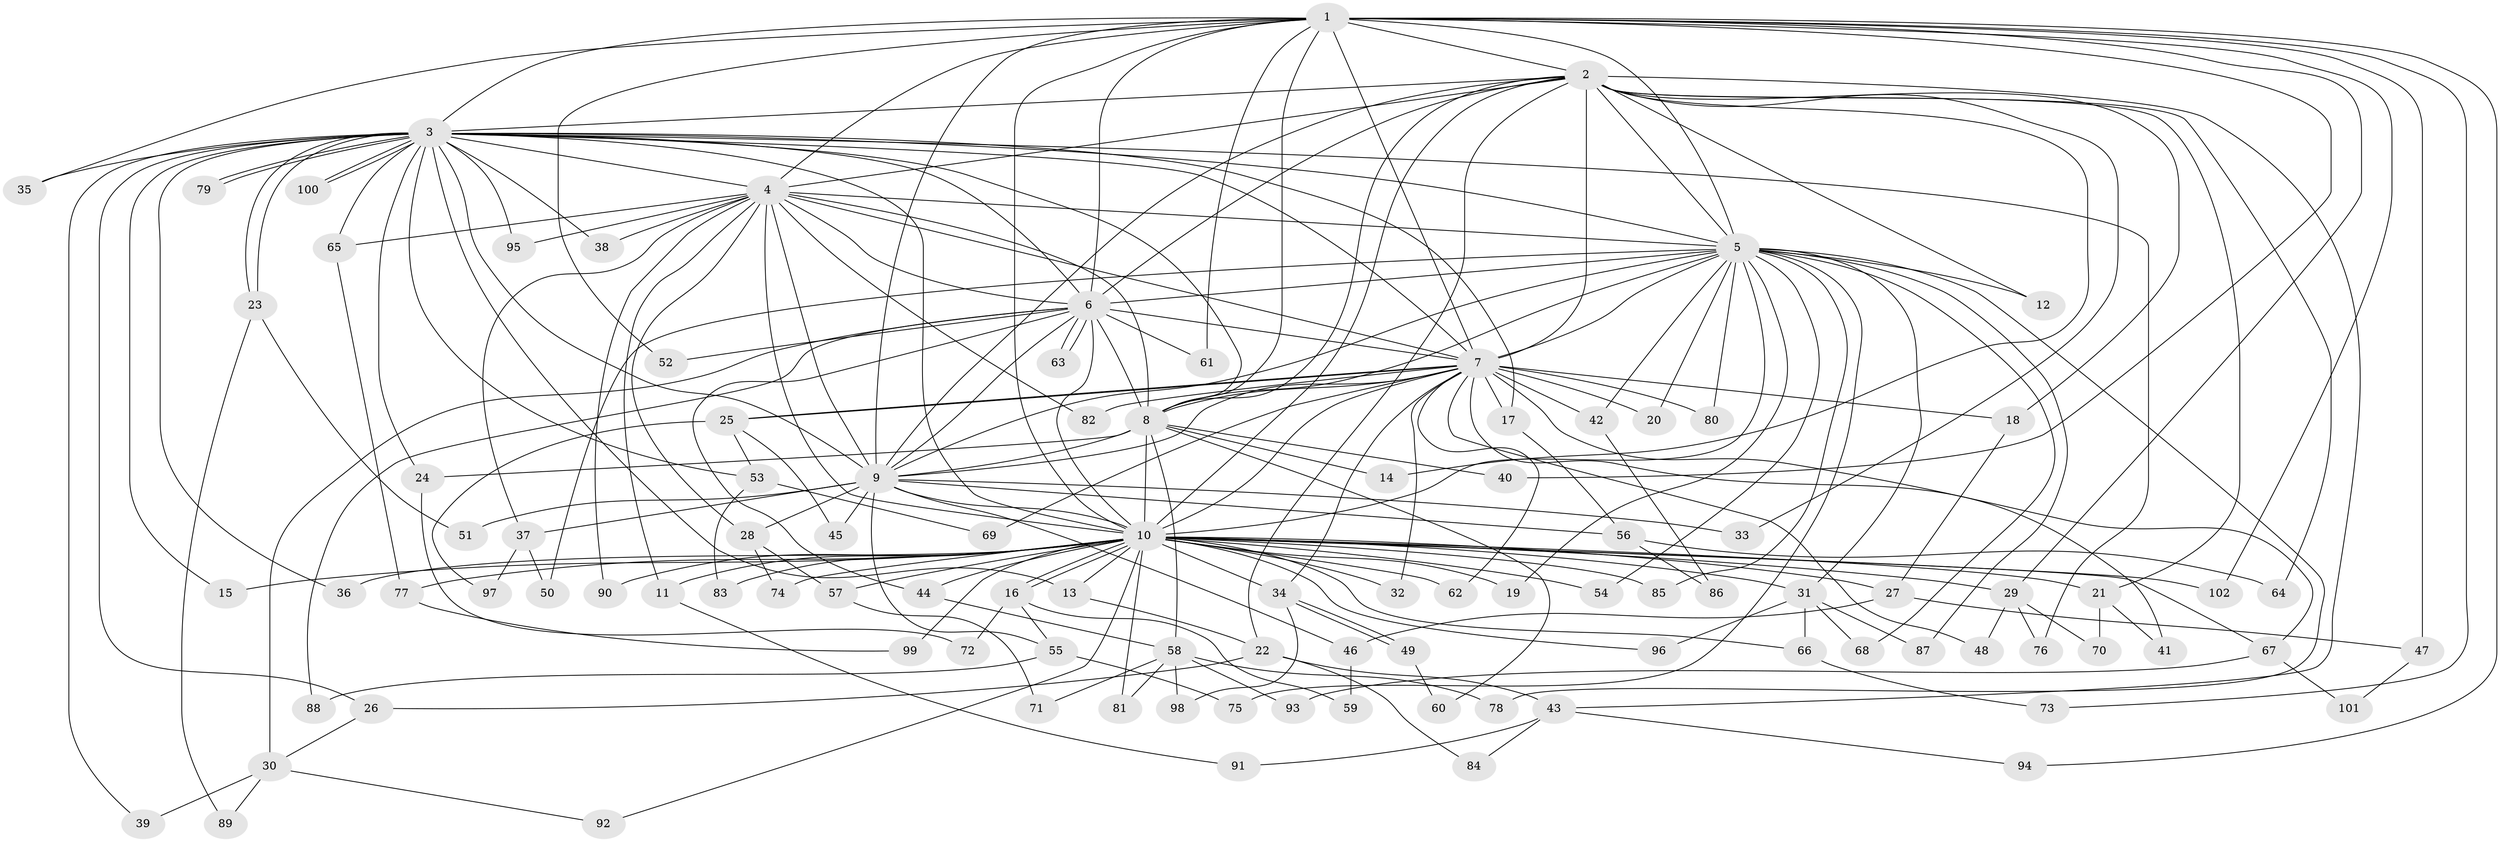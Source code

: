 // coarse degree distribution, {11: 0.0273972602739726, 14: 0.0136986301369863, 23: 0.0136986301369863, 25: 0.0136986301369863, 20: 0.0136986301369863, 13: 0.0136986301369863, 15: 0.0136986301369863, 32: 0.0136986301369863, 6: 0.0410958904109589, 2: 0.4931506849315068, 3: 0.1095890410958904, 5: 0.0958904109589041, 4: 0.0821917808219178, 8: 0.0136986301369863, 1: 0.0410958904109589}
// Generated by graph-tools (version 1.1) at 2025/49/03/04/25 22:49:18]
// undirected, 102 vertices, 229 edges
graph export_dot {
  node [color=gray90,style=filled];
  1;
  2;
  3;
  4;
  5;
  6;
  7;
  8;
  9;
  10;
  11;
  12;
  13;
  14;
  15;
  16;
  17;
  18;
  19;
  20;
  21;
  22;
  23;
  24;
  25;
  26;
  27;
  28;
  29;
  30;
  31;
  32;
  33;
  34;
  35;
  36;
  37;
  38;
  39;
  40;
  41;
  42;
  43;
  44;
  45;
  46;
  47;
  48;
  49;
  50;
  51;
  52;
  53;
  54;
  55;
  56;
  57;
  58;
  59;
  60;
  61;
  62;
  63;
  64;
  65;
  66;
  67;
  68;
  69;
  70;
  71;
  72;
  73;
  74;
  75;
  76;
  77;
  78;
  79;
  80;
  81;
  82;
  83;
  84;
  85;
  86;
  87;
  88;
  89;
  90;
  91;
  92;
  93;
  94;
  95;
  96;
  97;
  98;
  99;
  100;
  101;
  102;
  1 -- 2;
  1 -- 3;
  1 -- 4;
  1 -- 5;
  1 -- 6;
  1 -- 7;
  1 -- 8;
  1 -- 9;
  1 -- 10;
  1 -- 29;
  1 -- 35;
  1 -- 40;
  1 -- 47;
  1 -- 52;
  1 -- 61;
  1 -- 73;
  1 -- 94;
  1 -- 102;
  2 -- 3;
  2 -- 4;
  2 -- 5;
  2 -- 6;
  2 -- 7;
  2 -- 8;
  2 -- 9;
  2 -- 10;
  2 -- 12;
  2 -- 14;
  2 -- 18;
  2 -- 21;
  2 -- 22;
  2 -- 33;
  2 -- 43;
  2 -- 64;
  3 -- 4;
  3 -- 5;
  3 -- 6;
  3 -- 7;
  3 -- 8;
  3 -- 9;
  3 -- 10;
  3 -- 13;
  3 -- 15;
  3 -- 17;
  3 -- 23;
  3 -- 23;
  3 -- 24;
  3 -- 26;
  3 -- 35;
  3 -- 36;
  3 -- 38;
  3 -- 39;
  3 -- 53;
  3 -- 65;
  3 -- 76;
  3 -- 79;
  3 -- 79;
  3 -- 95;
  3 -- 100;
  3 -- 100;
  4 -- 5;
  4 -- 6;
  4 -- 7;
  4 -- 8;
  4 -- 9;
  4 -- 10;
  4 -- 11;
  4 -- 28;
  4 -- 37;
  4 -- 38;
  4 -- 65;
  4 -- 82;
  4 -- 90;
  4 -- 95;
  5 -- 6;
  5 -- 7;
  5 -- 8;
  5 -- 9;
  5 -- 10;
  5 -- 12;
  5 -- 19;
  5 -- 20;
  5 -- 31;
  5 -- 42;
  5 -- 50;
  5 -- 54;
  5 -- 68;
  5 -- 75;
  5 -- 78;
  5 -- 80;
  5 -- 85;
  5 -- 87;
  6 -- 7;
  6 -- 8;
  6 -- 9;
  6 -- 10;
  6 -- 30;
  6 -- 44;
  6 -- 52;
  6 -- 61;
  6 -- 63;
  6 -- 63;
  6 -- 88;
  7 -- 8;
  7 -- 9;
  7 -- 10;
  7 -- 17;
  7 -- 18;
  7 -- 20;
  7 -- 25;
  7 -- 25;
  7 -- 32;
  7 -- 34;
  7 -- 41;
  7 -- 42;
  7 -- 48;
  7 -- 62;
  7 -- 67;
  7 -- 69;
  7 -- 80;
  7 -- 82;
  8 -- 9;
  8 -- 10;
  8 -- 14;
  8 -- 24;
  8 -- 40;
  8 -- 58;
  8 -- 60;
  9 -- 10;
  9 -- 28;
  9 -- 33;
  9 -- 37;
  9 -- 45;
  9 -- 46;
  9 -- 51;
  9 -- 55;
  9 -- 56;
  10 -- 11;
  10 -- 13;
  10 -- 15;
  10 -- 16;
  10 -- 16;
  10 -- 19;
  10 -- 21;
  10 -- 27;
  10 -- 29;
  10 -- 31;
  10 -- 32;
  10 -- 34;
  10 -- 36;
  10 -- 44;
  10 -- 54;
  10 -- 57;
  10 -- 62;
  10 -- 66;
  10 -- 67;
  10 -- 74;
  10 -- 77;
  10 -- 81;
  10 -- 83;
  10 -- 85;
  10 -- 90;
  10 -- 92;
  10 -- 96;
  10 -- 99;
  10 -- 102;
  11 -- 91;
  13 -- 22;
  16 -- 55;
  16 -- 59;
  16 -- 72;
  17 -- 56;
  18 -- 27;
  21 -- 41;
  21 -- 70;
  22 -- 26;
  22 -- 43;
  22 -- 84;
  23 -- 51;
  23 -- 89;
  24 -- 72;
  25 -- 45;
  25 -- 53;
  25 -- 97;
  26 -- 30;
  27 -- 46;
  27 -- 47;
  28 -- 57;
  28 -- 74;
  29 -- 48;
  29 -- 70;
  29 -- 76;
  30 -- 39;
  30 -- 89;
  30 -- 92;
  31 -- 66;
  31 -- 68;
  31 -- 87;
  31 -- 96;
  34 -- 49;
  34 -- 49;
  34 -- 98;
  37 -- 50;
  37 -- 97;
  42 -- 86;
  43 -- 84;
  43 -- 91;
  43 -- 94;
  44 -- 58;
  46 -- 59;
  47 -- 101;
  49 -- 60;
  53 -- 69;
  53 -- 83;
  55 -- 75;
  55 -- 88;
  56 -- 64;
  56 -- 86;
  57 -- 71;
  58 -- 71;
  58 -- 78;
  58 -- 81;
  58 -- 93;
  58 -- 98;
  65 -- 77;
  66 -- 73;
  67 -- 93;
  67 -- 101;
  77 -- 99;
}
